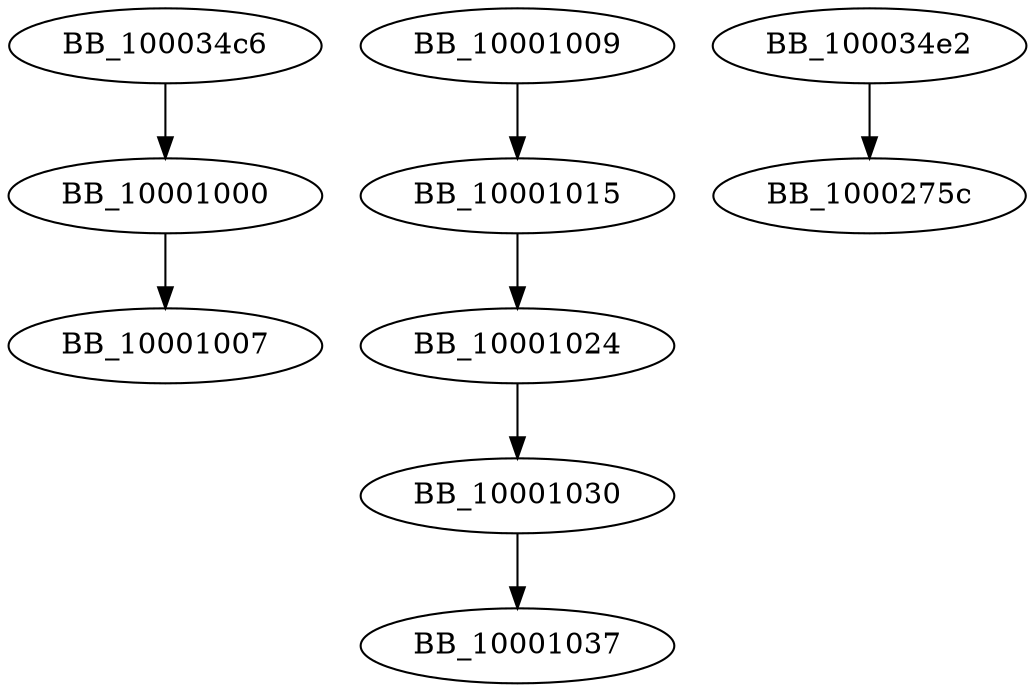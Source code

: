 DiGraph sub_10001009{
BB_10001000->BB_10001007
BB_10001009->BB_10001015
BB_10001015->BB_10001024
BB_10001024->BB_10001030
BB_10001030->BB_10001037
BB_100034c6->BB_10001000
BB_100034e2->BB_1000275c
}
